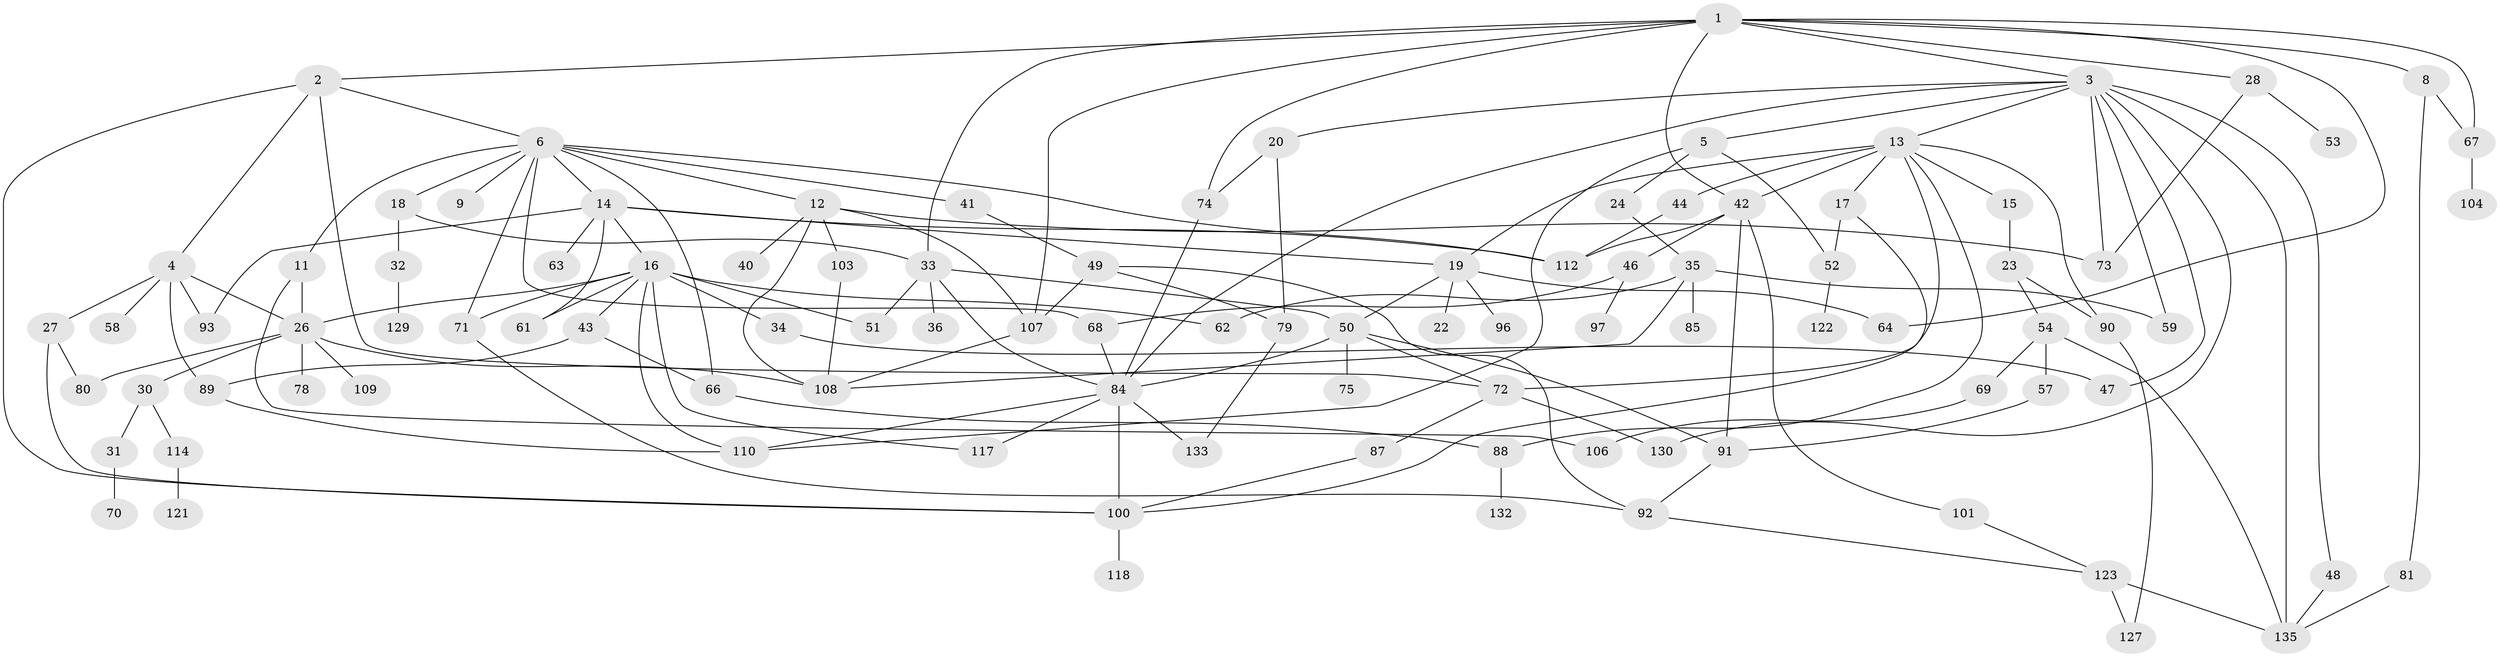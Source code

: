 // original degree distribution, {7: 0.0072992700729927005, 4: 0.11678832116788321, 5: 0.0948905109489051, 8: 0.0364963503649635, 1: 0.19708029197080293, 3: 0.24087591240875914, 6: 0.021897810218978103, 2: 0.2846715328467153}
// Generated by graph-tools (version 1.1) at 2025/41/03/06/25 10:41:27]
// undirected, 99 vertices, 160 edges
graph export_dot {
graph [start="1"]
  node [color=gray90,style=filled];
  1 [super="+83"];
  2 [super="+134"];
  3 [super="+10"];
  4 [super="+45"];
  5;
  6 [super="+7"];
  8 [super="+21"];
  9;
  11;
  12 [super="+25"];
  13 [super="+56"];
  14 [super="+60"];
  15;
  16 [super="+37"];
  17;
  18;
  19 [super="+102"];
  20;
  22;
  23 [super="+99"];
  24;
  26 [super="+29"];
  27;
  28;
  30;
  31 [super="+65"];
  32 [super="+125"];
  33 [super="+39"];
  34 [super="+55"];
  35 [super="+38"];
  36 [super="+77"];
  40;
  41;
  42 [super="+136"];
  43;
  44;
  46;
  47;
  48;
  49 [super="+105"];
  50 [super="+113"];
  51;
  52 [super="+119"];
  53;
  54 [super="+76"];
  57 [super="+82"];
  58;
  59;
  61 [super="+115"];
  62;
  63;
  64;
  66;
  67;
  68;
  69;
  70;
  71;
  72 [super="+86"];
  73;
  74;
  75;
  78;
  79 [super="+95"];
  80 [super="+137"];
  81;
  84 [super="+94"];
  85 [super="+98"];
  87;
  88;
  89 [super="+116"];
  90;
  91;
  92 [super="+124"];
  93 [super="+111"];
  96;
  97;
  100 [super="+128"];
  101;
  103;
  104;
  106;
  107;
  108 [super="+120"];
  109;
  110 [super="+131"];
  112 [super="+126"];
  114;
  117;
  118;
  121;
  122;
  123;
  127;
  129;
  130;
  132;
  133;
  135;
  1 -- 2;
  1 -- 3;
  1 -- 8;
  1 -- 28;
  1 -- 107;
  1 -- 67;
  1 -- 64;
  1 -- 33;
  1 -- 42;
  1 -- 74;
  2 -- 4;
  2 -- 6;
  2 -- 72;
  2 -- 100;
  3 -- 5;
  3 -- 13;
  3 -- 84;
  3 -- 130;
  3 -- 135;
  3 -- 73;
  3 -- 47;
  3 -- 48;
  3 -- 20;
  3 -- 59;
  4 -- 27;
  4 -- 58;
  4 -- 26;
  4 -- 93;
  4 -- 89;
  5 -- 24;
  5 -- 52;
  5 -- 110;
  6 -- 9;
  6 -- 68;
  6 -- 66;
  6 -- 71;
  6 -- 41;
  6 -- 11;
  6 -- 12;
  6 -- 14;
  6 -- 18;
  6 -- 112;
  8 -- 67;
  8 -- 81;
  11 -- 26;
  11 -- 106;
  12 -- 73;
  12 -- 108;
  12 -- 103;
  12 -- 40;
  12 -- 107;
  13 -- 15;
  13 -- 17;
  13 -- 42;
  13 -- 44;
  13 -- 90;
  13 -- 88;
  13 -- 72;
  13 -- 19;
  14 -- 16;
  14 -- 19;
  14 -- 63;
  14 -- 61;
  14 -- 112;
  14 -- 93;
  15 -- 23;
  16 -- 26;
  16 -- 34;
  16 -- 43;
  16 -- 61;
  16 -- 62;
  16 -- 110;
  16 -- 51;
  16 -- 117;
  16 -- 71;
  17 -- 52 [weight=2];
  17 -- 100;
  18 -- 32;
  18 -- 33;
  19 -- 22;
  19 -- 64;
  19 -- 96;
  19 -- 50;
  20 -- 74;
  20 -- 79;
  23 -- 54;
  23 -- 90;
  24 -- 35;
  26 -- 109;
  26 -- 80;
  26 -- 30;
  26 -- 108;
  26 -- 78;
  27 -- 100;
  27 -- 80;
  28 -- 53;
  28 -- 73;
  30 -- 31;
  30 -- 114;
  31 -- 70;
  32 -- 129;
  33 -- 36;
  33 -- 50;
  33 -- 84;
  33 -- 51;
  34 -- 47;
  35 -- 108;
  35 -- 59;
  35 -- 85;
  35 -- 62;
  41 -- 49;
  42 -- 46;
  42 -- 101;
  42 -- 91;
  42 -- 112;
  43 -- 66;
  43 -- 89;
  44 -- 112;
  46 -- 97;
  46 -- 68;
  48 -- 135;
  49 -- 79;
  49 -- 92;
  49 -- 107;
  50 -- 72;
  50 -- 75;
  50 -- 91;
  50 -- 84;
  52 -- 122;
  54 -- 57;
  54 -- 69;
  54 -- 135;
  57 -- 91;
  66 -- 88;
  67 -- 104;
  68 -- 84;
  69 -- 106;
  71 -- 92;
  72 -- 87;
  72 -- 130;
  74 -- 84;
  79 -- 133;
  81 -- 135;
  84 -- 117;
  84 -- 133;
  84 -- 110;
  84 -- 100;
  87 -- 100;
  88 -- 132;
  89 -- 110;
  90 -- 127;
  91 -- 92;
  92 -- 123;
  100 -- 118;
  101 -- 123;
  103 -- 108;
  107 -- 108;
  114 -- 121;
  123 -- 127;
  123 -- 135;
}
